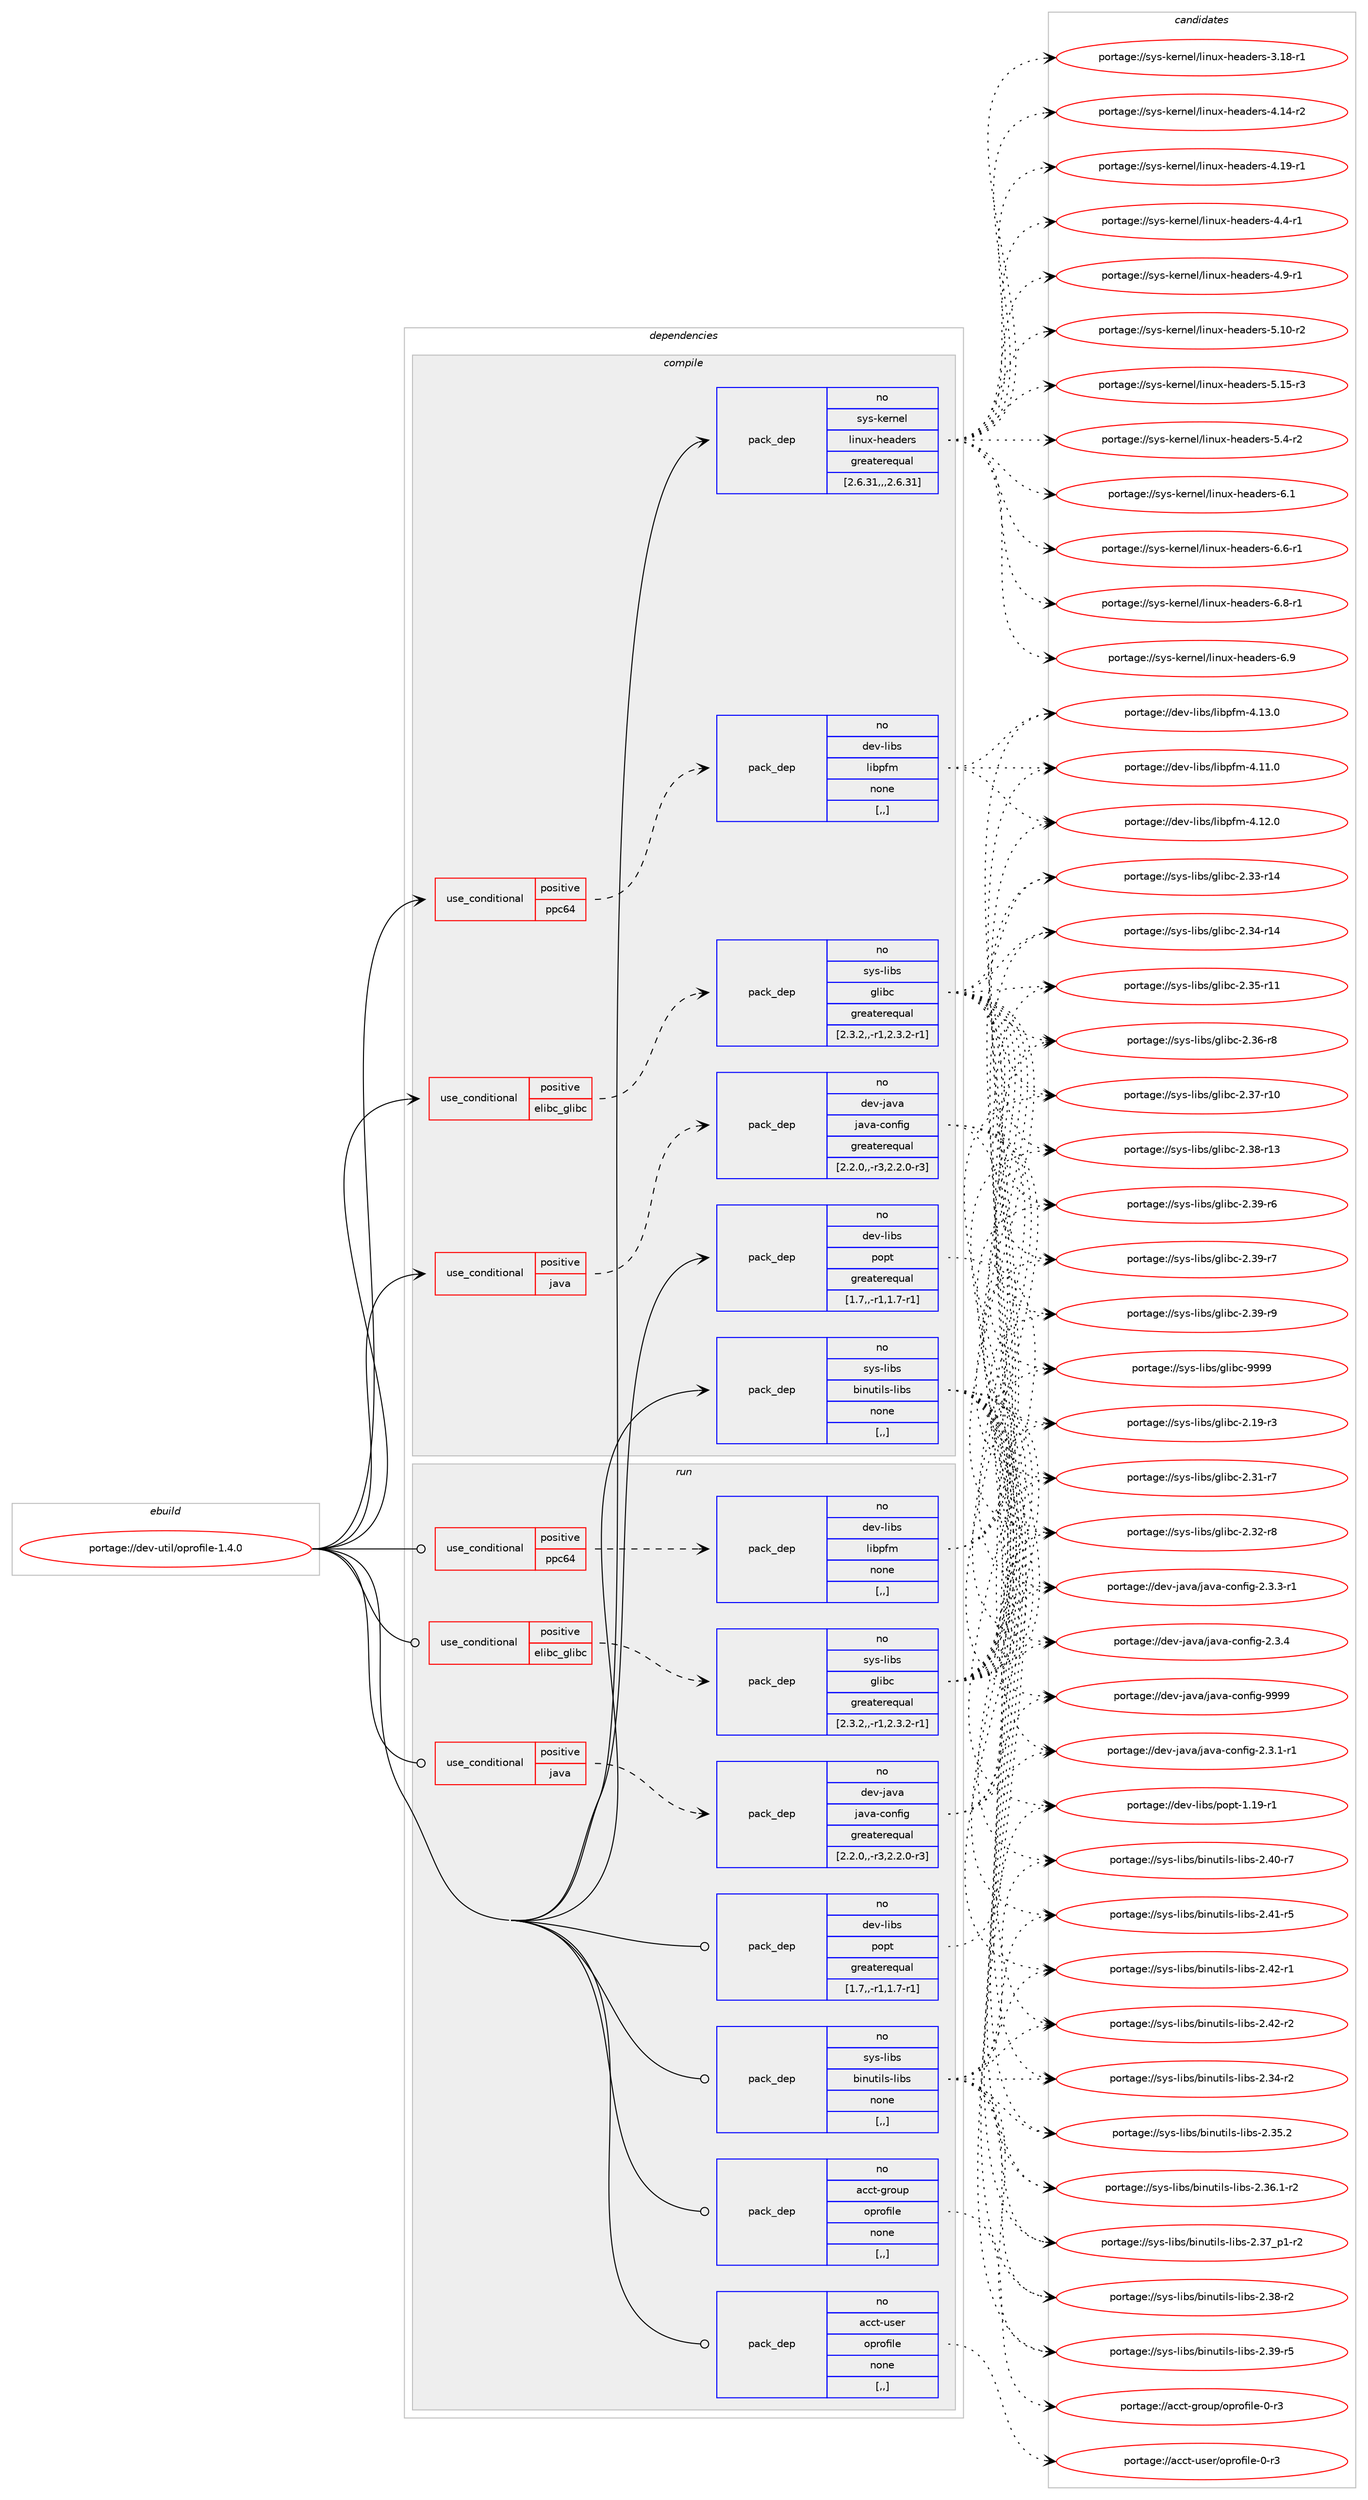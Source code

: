 digraph prolog {

# *************
# Graph options
# *************

newrank=true;
concentrate=true;
compound=true;
graph [rankdir=LR,fontname=Helvetica,fontsize=10,ranksep=1.5];#, ranksep=2.5, nodesep=0.2];
edge  [arrowhead=vee];
node  [fontname=Helvetica,fontsize=10];

# **********
# The ebuild
# **********

subgraph cluster_leftcol {
color=gray;
rank=same;
label=<<i>ebuild</i>>;
id [label="portage://dev-util/oprofile-1.4.0", color=red, width=4, href="../dev-util/oprofile-1.4.0.svg"];
}

# ****************
# The dependencies
# ****************

subgraph cluster_midcol {
color=gray;
label=<<i>dependencies</i>>;
subgraph cluster_compile {
fillcolor="#eeeeee";
style=filled;
label=<<i>compile</i>>;
subgraph cond59651 {
dependency212890 [label=<<TABLE BORDER="0" CELLBORDER="1" CELLSPACING="0" CELLPADDING="4"><TR><TD ROWSPAN="3" CELLPADDING="10">use_conditional</TD></TR><TR><TD>positive</TD></TR><TR><TD>elibc_glibc</TD></TR></TABLE>>, shape=none, color=red];
subgraph pack151818 {
dependency212891 [label=<<TABLE BORDER="0" CELLBORDER="1" CELLSPACING="0" CELLPADDING="4" WIDTH="220"><TR><TD ROWSPAN="6" CELLPADDING="30">pack_dep</TD></TR><TR><TD WIDTH="110">no</TD></TR><TR><TD>sys-libs</TD></TR><TR><TD>glibc</TD></TR><TR><TD>greaterequal</TD></TR><TR><TD>[2.3.2,,-r1,2.3.2-r1]</TD></TR></TABLE>>, shape=none, color=blue];
}
dependency212890:e -> dependency212891:w [weight=20,style="dashed",arrowhead="vee"];
}
id:e -> dependency212890:w [weight=20,style="solid",arrowhead="vee"];
subgraph cond59652 {
dependency212892 [label=<<TABLE BORDER="0" CELLBORDER="1" CELLSPACING="0" CELLPADDING="4"><TR><TD ROWSPAN="3" CELLPADDING="10">use_conditional</TD></TR><TR><TD>positive</TD></TR><TR><TD>java</TD></TR></TABLE>>, shape=none, color=red];
subgraph pack151819 {
dependency212893 [label=<<TABLE BORDER="0" CELLBORDER="1" CELLSPACING="0" CELLPADDING="4" WIDTH="220"><TR><TD ROWSPAN="6" CELLPADDING="30">pack_dep</TD></TR><TR><TD WIDTH="110">no</TD></TR><TR><TD>dev-java</TD></TR><TR><TD>java-config</TD></TR><TR><TD>greaterequal</TD></TR><TR><TD>[2.2.0,,-r3,2.2.0-r3]</TD></TR></TABLE>>, shape=none, color=blue];
}
dependency212892:e -> dependency212893:w [weight=20,style="dashed",arrowhead="vee"];
}
id:e -> dependency212892:w [weight=20,style="solid",arrowhead="vee"];
subgraph cond59653 {
dependency212894 [label=<<TABLE BORDER="0" CELLBORDER="1" CELLSPACING="0" CELLPADDING="4"><TR><TD ROWSPAN="3" CELLPADDING="10">use_conditional</TD></TR><TR><TD>positive</TD></TR><TR><TD>ppc64</TD></TR></TABLE>>, shape=none, color=red];
subgraph pack151820 {
dependency212895 [label=<<TABLE BORDER="0" CELLBORDER="1" CELLSPACING="0" CELLPADDING="4" WIDTH="220"><TR><TD ROWSPAN="6" CELLPADDING="30">pack_dep</TD></TR><TR><TD WIDTH="110">no</TD></TR><TR><TD>dev-libs</TD></TR><TR><TD>libpfm</TD></TR><TR><TD>none</TD></TR><TR><TD>[,,]</TD></TR></TABLE>>, shape=none, color=blue];
}
dependency212894:e -> dependency212895:w [weight=20,style="dashed",arrowhead="vee"];
}
id:e -> dependency212894:w [weight=20,style="solid",arrowhead="vee"];
subgraph pack151821 {
dependency212896 [label=<<TABLE BORDER="0" CELLBORDER="1" CELLSPACING="0" CELLPADDING="4" WIDTH="220"><TR><TD ROWSPAN="6" CELLPADDING="30">pack_dep</TD></TR><TR><TD WIDTH="110">no</TD></TR><TR><TD>dev-libs</TD></TR><TR><TD>popt</TD></TR><TR><TD>greaterequal</TD></TR><TR><TD>[1.7,,-r1,1.7-r1]</TD></TR></TABLE>>, shape=none, color=blue];
}
id:e -> dependency212896:w [weight=20,style="solid",arrowhead="vee"];
subgraph pack151822 {
dependency212897 [label=<<TABLE BORDER="0" CELLBORDER="1" CELLSPACING="0" CELLPADDING="4" WIDTH="220"><TR><TD ROWSPAN="6" CELLPADDING="30">pack_dep</TD></TR><TR><TD WIDTH="110">no</TD></TR><TR><TD>sys-kernel</TD></TR><TR><TD>linux-headers</TD></TR><TR><TD>greaterequal</TD></TR><TR><TD>[2.6.31,,,2.6.31]</TD></TR></TABLE>>, shape=none, color=blue];
}
id:e -> dependency212897:w [weight=20,style="solid",arrowhead="vee"];
subgraph pack151823 {
dependency212898 [label=<<TABLE BORDER="0" CELLBORDER="1" CELLSPACING="0" CELLPADDING="4" WIDTH="220"><TR><TD ROWSPAN="6" CELLPADDING="30">pack_dep</TD></TR><TR><TD WIDTH="110">no</TD></TR><TR><TD>sys-libs</TD></TR><TR><TD>binutils-libs</TD></TR><TR><TD>none</TD></TR><TR><TD>[,,]</TD></TR></TABLE>>, shape=none, color=blue];
}
id:e -> dependency212898:w [weight=20,style="solid",arrowhead="vee"];
}
subgraph cluster_compileandrun {
fillcolor="#eeeeee";
style=filled;
label=<<i>compile and run</i>>;
}
subgraph cluster_run {
fillcolor="#eeeeee";
style=filled;
label=<<i>run</i>>;
subgraph cond59654 {
dependency212899 [label=<<TABLE BORDER="0" CELLBORDER="1" CELLSPACING="0" CELLPADDING="4"><TR><TD ROWSPAN="3" CELLPADDING="10">use_conditional</TD></TR><TR><TD>positive</TD></TR><TR><TD>elibc_glibc</TD></TR></TABLE>>, shape=none, color=red];
subgraph pack151824 {
dependency212900 [label=<<TABLE BORDER="0" CELLBORDER="1" CELLSPACING="0" CELLPADDING="4" WIDTH="220"><TR><TD ROWSPAN="6" CELLPADDING="30">pack_dep</TD></TR><TR><TD WIDTH="110">no</TD></TR><TR><TD>sys-libs</TD></TR><TR><TD>glibc</TD></TR><TR><TD>greaterequal</TD></TR><TR><TD>[2.3.2,,-r1,2.3.2-r1]</TD></TR></TABLE>>, shape=none, color=blue];
}
dependency212899:e -> dependency212900:w [weight=20,style="dashed",arrowhead="vee"];
}
id:e -> dependency212899:w [weight=20,style="solid",arrowhead="odot"];
subgraph cond59655 {
dependency212901 [label=<<TABLE BORDER="0" CELLBORDER="1" CELLSPACING="0" CELLPADDING="4"><TR><TD ROWSPAN="3" CELLPADDING="10">use_conditional</TD></TR><TR><TD>positive</TD></TR><TR><TD>java</TD></TR></TABLE>>, shape=none, color=red];
subgraph pack151825 {
dependency212902 [label=<<TABLE BORDER="0" CELLBORDER="1" CELLSPACING="0" CELLPADDING="4" WIDTH="220"><TR><TD ROWSPAN="6" CELLPADDING="30">pack_dep</TD></TR><TR><TD WIDTH="110">no</TD></TR><TR><TD>dev-java</TD></TR><TR><TD>java-config</TD></TR><TR><TD>greaterequal</TD></TR><TR><TD>[2.2.0,,-r3,2.2.0-r3]</TD></TR></TABLE>>, shape=none, color=blue];
}
dependency212901:e -> dependency212902:w [weight=20,style="dashed",arrowhead="vee"];
}
id:e -> dependency212901:w [weight=20,style="solid",arrowhead="odot"];
subgraph cond59656 {
dependency212903 [label=<<TABLE BORDER="0" CELLBORDER="1" CELLSPACING="0" CELLPADDING="4"><TR><TD ROWSPAN="3" CELLPADDING="10">use_conditional</TD></TR><TR><TD>positive</TD></TR><TR><TD>ppc64</TD></TR></TABLE>>, shape=none, color=red];
subgraph pack151826 {
dependency212904 [label=<<TABLE BORDER="0" CELLBORDER="1" CELLSPACING="0" CELLPADDING="4" WIDTH="220"><TR><TD ROWSPAN="6" CELLPADDING="30">pack_dep</TD></TR><TR><TD WIDTH="110">no</TD></TR><TR><TD>dev-libs</TD></TR><TR><TD>libpfm</TD></TR><TR><TD>none</TD></TR><TR><TD>[,,]</TD></TR></TABLE>>, shape=none, color=blue];
}
dependency212903:e -> dependency212904:w [weight=20,style="dashed",arrowhead="vee"];
}
id:e -> dependency212903:w [weight=20,style="solid",arrowhead="odot"];
subgraph pack151827 {
dependency212905 [label=<<TABLE BORDER="0" CELLBORDER="1" CELLSPACING="0" CELLPADDING="4" WIDTH="220"><TR><TD ROWSPAN="6" CELLPADDING="30">pack_dep</TD></TR><TR><TD WIDTH="110">no</TD></TR><TR><TD>acct-group</TD></TR><TR><TD>oprofile</TD></TR><TR><TD>none</TD></TR><TR><TD>[,,]</TD></TR></TABLE>>, shape=none, color=blue];
}
id:e -> dependency212905:w [weight=20,style="solid",arrowhead="odot"];
subgraph pack151828 {
dependency212906 [label=<<TABLE BORDER="0" CELLBORDER="1" CELLSPACING="0" CELLPADDING="4" WIDTH="220"><TR><TD ROWSPAN="6" CELLPADDING="30">pack_dep</TD></TR><TR><TD WIDTH="110">no</TD></TR><TR><TD>acct-user</TD></TR><TR><TD>oprofile</TD></TR><TR><TD>none</TD></TR><TR><TD>[,,]</TD></TR></TABLE>>, shape=none, color=blue];
}
id:e -> dependency212906:w [weight=20,style="solid",arrowhead="odot"];
subgraph pack151829 {
dependency212907 [label=<<TABLE BORDER="0" CELLBORDER="1" CELLSPACING="0" CELLPADDING="4" WIDTH="220"><TR><TD ROWSPAN="6" CELLPADDING="30">pack_dep</TD></TR><TR><TD WIDTH="110">no</TD></TR><TR><TD>dev-libs</TD></TR><TR><TD>popt</TD></TR><TR><TD>greaterequal</TD></TR><TR><TD>[1.7,,-r1,1.7-r1]</TD></TR></TABLE>>, shape=none, color=blue];
}
id:e -> dependency212907:w [weight=20,style="solid",arrowhead="odot"];
subgraph pack151830 {
dependency212908 [label=<<TABLE BORDER="0" CELLBORDER="1" CELLSPACING="0" CELLPADDING="4" WIDTH="220"><TR><TD ROWSPAN="6" CELLPADDING="30">pack_dep</TD></TR><TR><TD WIDTH="110">no</TD></TR><TR><TD>sys-libs</TD></TR><TR><TD>binutils-libs</TD></TR><TR><TD>none</TD></TR><TR><TD>[,,]</TD></TR></TABLE>>, shape=none, color=blue];
}
id:e -> dependency212908:w [weight=20,style="solid",arrowhead="odot"];
}
}

# **************
# The candidates
# **************

subgraph cluster_choices {
rank=same;
color=gray;
label=<<i>candidates</i>>;

subgraph choice151818 {
color=black;
nodesep=1;
choice115121115451081059811547103108105989945504649574511451 [label="portage://sys-libs/glibc-2.19-r3", color=red, width=4,href="../sys-libs/glibc-2.19-r3.svg"];
choice115121115451081059811547103108105989945504651494511455 [label="portage://sys-libs/glibc-2.31-r7", color=red, width=4,href="../sys-libs/glibc-2.31-r7.svg"];
choice115121115451081059811547103108105989945504651504511456 [label="portage://sys-libs/glibc-2.32-r8", color=red, width=4,href="../sys-libs/glibc-2.32-r8.svg"];
choice11512111545108105981154710310810598994550465151451144952 [label="portage://sys-libs/glibc-2.33-r14", color=red, width=4,href="../sys-libs/glibc-2.33-r14.svg"];
choice11512111545108105981154710310810598994550465152451144952 [label="portage://sys-libs/glibc-2.34-r14", color=red, width=4,href="../sys-libs/glibc-2.34-r14.svg"];
choice11512111545108105981154710310810598994550465153451144949 [label="portage://sys-libs/glibc-2.35-r11", color=red, width=4,href="../sys-libs/glibc-2.35-r11.svg"];
choice115121115451081059811547103108105989945504651544511456 [label="portage://sys-libs/glibc-2.36-r8", color=red, width=4,href="../sys-libs/glibc-2.36-r8.svg"];
choice11512111545108105981154710310810598994550465155451144948 [label="portage://sys-libs/glibc-2.37-r10", color=red, width=4,href="../sys-libs/glibc-2.37-r10.svg"];
choice11512111545108105981154710310810598994550465156451144951 [label="portage://sys-libs/glibc-2.38-r13", color=red, width=4,href="../sys-libs/glibc-2.38-r13.svg"];
choice115121115451081059811547103108105989945504651574511454 [label="portage://sys-libs/glibc-2.39-r6", color=red, width=4,href="../sys-libs/glibc-2.39-r6.svg"];
choice115121115451081059811547103108105989945504651574511455 [label="portage://sys-libs/glibc-2.39-r7", color=red, width=4,href="../sys-libs/glibc-2.39-r7.svg"];
choice115121115451081059811547103108105989945504651574511457 [label="portage://sys-libs/glibc-2.39-r9", color=red, width=4,href="../sys-libs/glibc-2.39-r9.svg"];
choice11512111545108105981154710310810598994557575757 [label="portage://sys-libs/glibc-9999", color=red, width=4,href="../sys-libs/glibc-9999.svg"];
dependency212891:e -> choice115121115451081059811547103108105989945504649574511451:w [style=dotted,weight="100"];
dependency212891:e -> choice115121115451081059811547103108105989945504651494511455:w [style=dotted,weight="100"];
dependency212891:e -> choice115121115451081059811547103108105989945504651504511456:w [style=dotted,weight="100"];
dependency212891:e -> choice11512111545108105981154710310810598994550465151451144952:w [style=dotted,weight="100"];
dependency212891:e -> choice11512111545108105981154710310810598994550465152451144952:w [style=dotted,weight="100"];
dependency212891:e -> choice11512111545108105981154710310810598994550465153451144949:w [style=dotted,weight="100"];
dependency212891:e -> choice115121115451081059811547103108105989945504651544511456:w [style=dotted,weight="100"];
dependency212891:e -> choice11512111545108105981154710310810598994550465155451144948:w [style=dotted,weight="100"];
dependency212891:e -> choice11512111545108105981154710310810598994550465156451144951:w [style=dotted,weight="100"];
dependency212891:e -> choice115121115451081059811547103108105989945504651574511454:w [style=dotted,weight="100"];
dependency212891:e -> choice115121115451081059811547103108105989945504651574511455:w [style=dotted,weight="100"];
dependency212891:e -> choice115121115451081059811547103108105989945504651574511457:w [style=dotted,weight="100"];
dependency212891:e -> choice11512111545108105981154710310810598994557575757:w [style=dotted,weight="100"];
}
subgraph choice151819 {
color=black;
nodesep=1;
choice10010111845106971189747106971189745991111101021051034550465146494511449 [label="portage://dev-java/java-config-2.3.1-r1", color=red, width=4,href="../dev-java/java-config-2.3.1-r1.svg"];
choice10010111845106971189747106971189745991111101021051034550465146514511449 [label="portage://dev-java/java-config-2.3.3-r1", color=red, width=4,href="../dev-java/java-config-2.3.3-r1.svg"];
choice1001011184510697118974710697118974599111110102105103455046514652 [label="portage://dev-java/java-config-2.3.4", color=red, width=4,href="../dev-java/java-config-2.3.4.svg"];
choice10010111845106971189747106971189745991111101021051034557575757 [label="portage://dev-java/java-config-9999", color=red, width=4,href="../dev-java/java-config-9999.svg"];
dependency212893:e -> choice10010111845106971189747106971189745991111101021051034550465146494511449:w [style=dotted,weight="100"];
dependency212893:e -> choice10010111845106971189747106971189745991111101021051034550465146514511449:w [style=dotted,weight="100"];
dependency212893:e -> choice1001011184510697118974710697118974599111110102105103455046514652:w [style=dotted,weight="100"];
dependency212893:e -> choice10010111845106971189747106971189745991111101021051034557575757:w [style=dotted,weight="100"];
}
subgraph choice151820 {
color=black;
nodesep=1;
choice1001011184510810598115471081059811210210945524649494648 [label="portage://dev-libs/libpfm-4.11.0", color=red, width=4,href="../dev-libs/libpfm-4.11.0.svg"];
choice1001011184510810598115471081059811210210945524649504648 [label="portage://dev-libs/libpfm-4.12.0", color=red, width=4,href="../dev-libs/libpfm-4.12.0.svg"];
choice1001011184510810598115471081059811210210945524649514648 [label="portage://dev-libs/libpfm-4.13.0", color=red, width=4,href="../dev-libs/libpfm-4.13.0.svg"];
dependency212895:e -> choice1001011184510810598115471081059811210210945524649494648:w [style=dotted,weight="100"];
dependency212895:e -> choice1001011184510810598115471081059811210210945524649504648:w [style=dotted,weight="100"];
dependency212895:e -> choice1001011184510810598115471081059811210210945524649514648:w [style=dotted,weight="100"];
}
subgraph choice151821 {
color=black;
nodesep=1;
choice10010111845108105981154711211111211645494649574511449 [label="portage://dev-libs/popt-1.19-r1", color=red, width=4,href="../dev-libs/popt-1.19-r1.svg"];
dependency212896:e -> choice10010111845108105981154711211111211645494649574511449:w [style=dotted,weight="100"];
}
subgraph choice151822 {
color=black;
nodesep=1;
choice1151211154510710111411010110847108105110117120451041019710010111411545514649564511449 [label="portage://sys-kernel/linux-headers-3.18-r1", color=red, width=4,href="../sys-kernel/linux-headers-3.18-r1.svg"];
choice1151211154510710111411010110847108105110117120451041019710010111411545524649524511450 [label="portage://sys-kernel/linux-headers-4.14-r2", color=red, width=4,href="../sys-kernel/linux-headers-4.14-r2.svg"];
choice1151211154510710111411010110847108105110117120451041019710010111411545524649574511449 [label="portage://sys-kernel/linux-headers-4.19-r1", color=red, width=4,href="../sys-kernel/linux-headers-4.19-r1.svg"];
choice11512111545107101114110101108471081051101171204510410197100101114115455246524511449 [label="portage://sys-kernel/linux-headers-4.4-r1", color=red, width=4,href="../sys-kernel/linux-headers-4.4-r1.svg"];
choice11512111545107101114110101108471081051101171204510410197100101114115455246574511449 [label="portage://sys-kernel/linux-headers-4.9-r1", color=red, width=4,href="../sys-kernel/linux-headers-4.9-r1.svg"];
choice1151211154510710111411010110847108105110117120451041019710010111411545534649484511450 [label="portage://sys-kernel/linux-headers-5.10-r2", color=red, width=4,href="../sys-kernel/linux-headers-5.10-r2.svg"];
choice1151211154510710111411010110847108105110117120451041019710010111411545534649534511451 [label="portage://sys-kernel/linux-headers-5.15-r3", color=red, width=4,href="../sys-kernel/linux-headers-5.15-r3.svg"];
choice11512111545107101114110101108471081051101171204510410197100101114115455346524511450 [label="portage://sys-kernel/linux-headers-5.4-r2", color=red, width=4,href="../sys-kernel/linux-headers-5.4-r2.svg"];
choice1151211154510710111411010110847108105110117120451041019710010111411545544649 [label="portage://sys-kernel/linux-headers-6.1", color=red, width=4,href="../sys-kernel/linux-headers-6.1.svg"];
choice11512111545107101114110101108471081051101171204510410197100101114115455446544511449 [label="portage://sys-kernel/linux-headers-6.6-r1", color=red, width=4,href="../sys-kernel/linux-headers-6.6-r1.svg"];
choice11512111545107101114110101108471081051101171204510410197100101114115455446564511449 [label="portage://sys-kernel/linux-headers-6.8-r1", color=red, width=4,href="../sys-kernel/linux-headers-6.8-r1.svg"];
choice1151211154510710111411010110847108105110117120451041019710010111411545544657 [label="portage://sys-kernel/linux-headers-6.9", color=red, width=4,href="../sys-kernel/linux-headers-6.9.svg"];
dependency212897:e -> choice1151211154510710111411010110847108105110117120451041019710010111411545514649564511449:w [style=dotted,weight="100"];
dependency212897:e -> choice1151211154510710111411010110847108105110117120451041019710010111411545524649524511450:w [style=dotted,weight="100"];
dependency212897:e -> choice1151211154510710111411010110847108105110117120451041019710010111411545524649574511449:w [style=dotted,weight="100"];
dependency212897:e -> choice11512111545107101114110101108471081051101171204510410197100101114115455246524511449:w [style=dotted,weight="100"];
dependency212897:e -> choice11512111545107101114110101108471081051101171204510410197100101114115455246574511449:w [style=dotted,weight="100"];
dependency212897:e -> choice1151211154510710111411010110847108105110117120451041019710010111411545534649484511450:w [style=dotted,weight="100"];
dependency212897:e -> choice1151211154510710111411010110847108105110117120451041019710010111411545534649534511451:w [style=dotted,weight="100"];
dependency212897:e -> choice11512111545107101114110101108471081051101171204510410197100101114115455346524511450:w [style=dotted,weight="100"];
dependency212897:e -> choice1151211154510710111411010110847108105110117120451041019710010111411545544649:w [style=dotted,weight="100"];
dependency212897:e -> choice11512111545107101114110101108471081051101171204510410197100101114115455446544511449:w [style=dotted,weight="100"];
dependency212897:e -> choice11512111545107101114110101108471081051101171204510410197100101114115455446564511449:w [style=dotted,weight="100"];
dependency212897:e -> choice1151211154510710111411010110847108105110117120451041019710010111411545544657:w [style=dotted,weight="100"];
}
subgraph choice151823 {
color=black;
nodesep=1;
choice11512111545108105981154798105110117116105108115451081059811545504651524511450 [label="portage://sys-libs/binutils-libs-2.34-r2", color=red, width=4,href="../sys-libs/binutils-libs-2.34-r2.svg"];
choice11512111545108105981154798105110117116105108115451081059811545504651534650 [label="portage://sys-libs/binutils-libs-2.35.2", color=red, width=4,href="../sys-libs/binutils-libs-2.35.2.svg"];
choice115121115451081059811547981051101171161051081154510810598115455046515446494511450 [label="portage://sys-libs/binutils-libs-2.36.1-r2", color=red, width=4,href="../sys-libs/binutils-libs-2.36.1-r2.svg"];
choice115121115451081059811547981051101171161051081154510810598115455046515595112494511450 [label="portage://sys-libs/binutils-libs-2.37_p1-r2", color=red, width=4,href="../sys-libs/binutils-libs-2.37_p1-r2.svg"];
choice11512111545108105981154798105110117116105108115451081059811545504651564511450 [label="portage://sys-libs/binutils-libs-2.38-r2", color=red, width=4,href="../sys-libs/binutils-libs-2.38-r2.svg"];
choice11512111545108105981154798105110117116105108115451081059811545504651574511453 [label="portage://sys-libs/binutils-libs-2.39-r5", color=red, width=4,href="../sys-libs/binutils-libs-2.39-r5.svg"];
choice11512111545108105981154798105110117116105108115451081059811545504652484511455 [label="portage://sys-libs/binutils-libs-2.40-r7", color=red, width=4,href="../sys-libs/binutils-libs-2.40-r7.svg"];
choice11512111545108105981154798105110117116105108115451081059811545504652494511453 [label="portage://sys-libs/binutils-libs-2.41-r5", color=red, width=4,href="../sys-libs/binutils-libs-2.41-r5.svg"];
choice11512111545108105981154798105110117116105108115451081059811545504652504511449 [label="portage://sys-libs/binutils-libs-2.42-r1", color=red, width=4,href="../sys-libs/binutils-libs-2.42-r1.svg"];
choice11512111545108105981154798105110117116105108115451081059811545504652504511450 [label="portage://sys-libs/binutils-libs-2.42-r2", color=red, width=4,href="../sys-libs/binutils-libs-2.42-r2.svg"];
dependency212898:e -> choice11512111545108105981154798105110117116105108115451081059811545504651524511450:w [style=dotted,weight="100"];
dependency212898:e -> choice11512111545108105981154798105110117116105108115451081059811545504651534650:w [style=dotted,weight="100"];
dependency212898:e -> choice115121115451081059811547981051101171161051081154510810598115455046515446494511450:w [style=dotted,weight="100"];
dependency212898:e -> choice115121115451081059811547981051101171161051081154510810598115455046515595112494511450:w [style=dotted,weight="100"];
dependency212898:e -> choice11512111545108105981154798105110117116105108115451081059811545504651564511450:w [style=dotted,weight="100"];
dependency212898:e -> choice11512111545108105981154798105110117116105108115451081059811545504651574511453:w [style=dotted,weight="100"];
dependency212898:e -> choice11512111545108105981154798105110117116105108115451081059811545504652484511455:w [style=dotted,weight="100"];
dependency212898:e -> choice11512111545108105981154798105110117116105108115451081059811545504652494511453:w [style=dotted,weight="100"];
dependency212898:e -> choice11512111545108105981154798105110117116105108115451081059811545504652504511449:w [style=dotted,weight="100"];
dependency212898:e -> choice11512111545108105981154798105110117116105108115451081059811545504652504511450:w [style=dotted,weight="100"];
}
subgraph choice151824 {
color=black;
nodesep=1;
choice115121115451081059811547103108105989945504649574511451 [label="portage://sys-libs/glibc-2.19-r3", color=red, width=4,href="../sys-libs/glibc-2.19-r3.svg"];
choice115121115451081059811547103108105989945504651494511455 [label="portage://sys-libs/glibc-2.31-r7", color=red, width=4,href="../sys-libs/glibc-2.31-r7.svg"];
choice115121115451081059811547103108105989945504651504511456 [label="portage://sys-libs/glibc-2.32-r8", color=red, width=4,href="../sys-libs/glibc-2.32-r8.svg"];
choice11512111545108105981154710310810598994550465151451144952 [label="portage://sys-libs/glibc-2.33-r14", color=red, width=4,href="../sys-libs/glibc-2.33-r14.svg"];
choice11512111545108105981154710310810598994550465152451144952 [label="portage://sys-libs/glibc-2.34-r14", color=red, width=4,href="../sys-libs/glibc-2.34-r14.svg"];
choice11512111545108105981154710310810598994550465153451144949 [label="portage://sys-libs/glibc-2.35-r11", color=red, width=4,href="../sys-libs/glibc-2.35-r11.svg"];
choice115121115451081059811547103108105989945504651544511456 [label="portage://sys-libs/glibc-2.36-r8", color=red, width=4,href="../sys-libs/glibc-2.36-r8.svg"];
choice11512111545108105981154710310810598994550465155451144948 [label="portage://sys-libs/glibc-2.37-r10", color=red, width=4,href="../sys-libs/glibc-2.37-r10.svg"];
choice11512111545108105981154710310810598994550465156451144951 [label="portage://sys-libs/glibc-2.38-r13", color=red, width=4,href="../sys-libs/glibc-2.38-r13.svg"];
choice115121115451081059811547103108105989945504651574511454 [label="portage://sys-libs/glibc-2.39-r6", color=red, width=4,href="../sys-libs/glibc-2.39-r6.svg"];
choice115121115451081059811547103108105989945504651574511455 [label="portage://sys-libs/glibc-2.39-r7", color=red, width=4,href="../sys-libs/glibc-2.39-r7.svg"];
choice115121115451081059811547103108105989945504651574511457 [label="portage://sys-libs/glibc-2.39-r9", color=red, width=4,href="../sys-libs/glibc-2.39-r9.svg"];
choice11512111545108105981154710310810598994557575757 [label="portage://sys-libs/glibc-9999", color=red, width=4,href="../sys-libs/glibc-9999.svg"];
dependency212900:e -> choice115121115451081059811547103108105989945504649574511451:w [style=dotted,weight="100"];
dependency212900:e -> choice115121115451081059811547103108105989945504651494511455:w [style=dotted,weight="100"];
dependency212900:e -> choice115121115451081059811547103108105989945504651504511456:w [style=dotted,weight="100"];
dependency212900:e -> choice11512111545108105981154710310810598994550465151451144952:w [style=dotted,weight="100"];
dependency212900:e -> choice11512111545108105981154710310810598994550465152451144952:w [style=dotted,weight="100"];
dependency212900:e -> choice11512111545108105981154710310810598994550465153451144949:w [style=dotted,weight="100"];
dependency212900:e -> choice115121115451081059811547103108105989945504651544511456:w [style=dotted,weight="100"];
dependency212900:e -> choice11512111545108105981154710310810598994550465155451144948:w [style=dotted,weight="100"];
dependency212900:e -> choice11512111545108105981154710310810598994550465156451144951:w [style=dotted,weight="100"];
dependency212900:e -> choice115121115451081059811547103108105989945504651574511454:w [style=dotted,weight="100"];
dependency212900:e -> choice115121115451081059811547103108105989945504651574511455:w [style=dotted,weight="100"];
dependency212900:e -> choice115121115451081059811547103108105989945504651574511457:w [style=dotted,weight="100"];
dependency212900:e -> choice11512111545108105981154710310810598994557575757:w [style=dotted,weight="100"];
}
subgraph choice151825 {
color=black;
nodesep=1;
choice10010111845106971189747106971189745991111101021051034550465146494511449 [label="portage://dev-java/java-config-2.3.1-r1", color=red, width=4,href="../dev-java/java-config-2.3.1-r1.svg"];
choice10010111845106971189747106971189745991111101021051034550465146514511449 [label="portage://dev-java/java-config-2.3.3-r1", color=red, width=4,href="../dev-java/java-config-2.3.3-r1.svg"];
choice1001011184510697118974710697118974599111110102105103455046514652 [label="portage://dev-java/java-config-2.3.4", color=red, width=4,href="../dev-java/java-config-2.3.4.svg"];
choice10010111845106971189747106971189745991111101021051034557575757 [label="portage://dev-java/java-config-9999", color=red, width=4,href="../dev-java/java-config-9999.svg"];
dependency212902:e -> choice10010111845106971189747106971189745991111101021051034550465146494511449:w [style=dotted,weight="100"];
dependency212902:e -> choice10010111845106971189747106971189745991111101021051034550465146514511449:w [style=dotted,weight="100"];
dependency212902:e -> choice1001011184510697118974710697118974599111110102105103455046514652:w [style=dotted,weight="100"];
dependency212902:e -> choice10010111845106971189747106971189745991111101021051034557575757:w [style=dotted,weight="100"];
}
subgraph choice151826 {
color=black;
nodesep=1;
choice1001011184510810598115471081059811210210945524649494648 [label="portage://dev-libs/libpfm-4.11.0", color=red, width=4,href="../dev-libs/libpfm-4.11.0.svg"];
choice1001011184510810598115471081059811210210945524649504648 [label="portage://dev-libs/libpfm-4.12.0", color=red, width=4,href="../dev-libs/libpfm-4.12.0.svg"];
choice1001011184510810598115471081059811210210945524649514648 [label="portage://dev-libs/libpfm-4.13.0", color=red, width=4,href="../dev-libs/libpfm-4.13.0.svg"];
dependency212904:e -> choice1001011184510810598115471081059811210210945524649494648:w [style=dotted,weight="100"];
dependency212904:e -> choice1001011184510810598115471081059811210210945524649504648:w [style=dotted,weight="100"];
dependency212904:e -> choice1001011184510810598115471081059811210210945524649514648:w [style=dotted,weight="100"];
}
subgraph choice151827 {
color=black;
nodesep=1;
choice979999116451031141111171124711111211411110210510810145484511451 [label="portage://acct-group/oprofile-0-r3", color=red, width=4,href="../acct-group/oprofile-0-r3.svg"];
dependency212905:e -> choice979999116451031141111171124711111211411110210510810145484511451:w [style=dotted,weight="100"];
}
subgraph choice151828 {
color=black;
nodesep=1;
choice979999116451171151011144711111211411110210510810145484511451 [label="portage://acct-user/oprofile-0-r3", color=red, width=4,href="../acct-user/oprofile-0-r3.svg"];
dependency212906:e -> choice979999116451171151011144711111211411110210510810145484511451:w [style=dotted,weight="100"];
}
subgraph choice151829 {
color=black;
nodesep=1;
choice10010111845108105981154711211111211645494649574511449 [label="portage://dev-libs/popt-1.19-r1", color=red, width=4,href="../dev-libs/popt-1.19-r1.svg"];
dependency212907:e -> choice10010111845108105981154711211111211645494649574511449:w [style=dotted,weight="100"];
}
subgraph choice151830 {
color=black;
nodesep=1;
choice11512111545108105981154798105110117116105108115451081059811545504651524511450 [label="portage://sys-libs/binutils-libs-2.34-r2", color=red, width=4,href="../sys-libs/binutils-libs-2.34-r2.svg"];
choice11512111545108105981154798105110117116105108115451081059811545504651534650 [label="portage://sys-libs/binutils-libs-2.35.2", color=red, width=4,href="../sys-libs/binutils-libs-2.35.2.svg"];
choice115121115451081059811547981051101171161051081154510810598115455046515446494511450 [label="portage://sys-libs/binutils-libs-2.36.1-r2", color=red, width=4,href="../sys-libs/binutils-libs-2.36.1-r2.svg"];
choice115121115451081059811547981051101171161051081154510810598115455046515595112494511450 [label="portage://sys-libs/binutils-libs-2.37_p1-r2", color=red, width=4,href="../sys-libs/binutils-libs-2.37_p1-r2.svg"];
choice11512111545108105981154798105110117116105108115451081059811545504651564511450 [label="portage://sys-libs/binutils-libs-2.38-r2", color=red, width=4,href="../sys-libs/binutils-libs-2.38-r2.svg"];
choice11512111545108105981154798105110117116105108115451081059811545504651574511453 [label="portage://sys-libs/binutils-libs-2.39-r5", color=red, width=4,href="../sys-libs/binutils-libs-2.39-r5.svg"];
choice11512111545108105981154798105110117116105108115451081059811545504652484511455 [label="portage://sys-libs/binutils-libs-2.40-r7", color=red, width=4,href="../sys-libs/binutils-libs-2.40-r7.svg"];
choice11512111545108105981154798105110117116105108115451081059811545504652494511453 [label="portage://sys-libs/binutils-libs-2.41-r5", color=red, width=4,href="../sys-libs/binutils-libs-2.41-r5.svg"];
choice11512111545108105981154798105110117116105108115451081059811545504652504511449 [label="portage://sys-libs/binutils-libs-2.42-r1", color=red, width=4,href="../sys-libs/binutils-libs-2.42-r1.svg"];
choice11512111545108105981154798105110117116105108115451081059811545504652504511450 [label="portage://sys-libs/binutils-libs-2.42-r2", color=red, width=4,href="../sys-libs/binutils-libs-2.42-r2.svg"];
dependency212908:e -> choice11512111545108105981154798105110117116105108115451081059811545504651524511450:w [style=dotted,weight="100"];
dependency212908:e -> choice11512111545108105981154798105110117116105108115451081059811545504651534650:w [style=dotted,weight="100"];
dependency212908:e -> choice115121115451081059811547981051101171161051081154510810598115455046515446494511450:w [style=dotted,weight="100"];
dependency212908:e -> choice115121115451081059811547981051101171161051081154510810598115455046515595112494511450:w [style=dotted,weight="100"];
dependency212908:e -> choice11512111545108105981154798105110117116105108115451081059811545504651564511450:w [style=dotted,weight="100"];
dependency212908:e -> choice11512111545108105981154798105110117116105108115451081059811545504651574511453:w [style=dotted,weight="100"];
dependency212908:e -> choice11512111545108105981154798105110117116105108115451081059811545504652484511455:w [style=dotted,weight="100"];
dependency212908:e -> choice11512111545108105981154798105110117116105108115451081059811545504652494511453:w [style=dotted,weight="100"];
dependency212908:e -> choice11512111545108105981154798105110117116105108115451081059811545504652504511449:w [style=dotted,weight="100"];
dependency212908:e -> choice11512111545108105981154798105110117116105108115451081059811545504652504511450:w [style=dotted,weight="100"];
}
}

}
